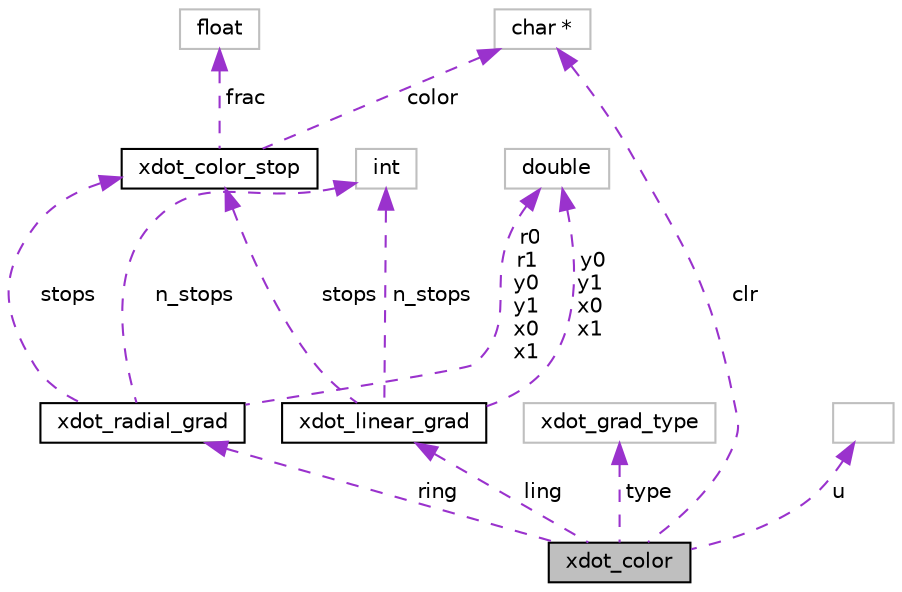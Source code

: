 digraph "xdot_color"
{
  bgcolor="transparent";
  edge [fontname="Helvetica",fontsize="10",labelfontname="Helvetica",labelfontsize="10"];
  node [fontname="Helvetica",fontsize="10",shape=record];
  Node1 [label="xdot_color",height=0.2,width=0.4,color="black", fillcolor="grey75", style="filled", fontcolor="black"];
  Node2 -> Node1 [dir="back",color="darkorchid3",fontsize="10",style="dashed",label=" ling" ,fontname="Helvetica"];
  Node2 [label="xdot_linear_grad",height=0.2,width=0.4,color="black",URL="$structxdot__linear__grad.html"];
  Node3 -> Node2 [dir="back",color="darkorchid3",fontsize="10",style="dashed",label=" y0\ny1\nx0\nx1" ,fontname="Helvetica"];
  Node3 [label="double",height=0.2,width=0.4,color="grey75"];
  Node4 -> Node2 [dir="back",color="darkorchid3",fontsize="10",style="dashed",label=" n_stops" ,fontname="Helvetica"];
  Node4 [label="int",height=0.2,width=0.4,color="grey75"];
  Node5 -> Node2 [dir="back",color="darkorchid3",fontsize="10",style="dashed",label=" stops" ,fontname="Helvetica"];
  Node5 [label="xdot_color_stop",height=0.2,width=0.4,color="black",URL="$structxdot__color__stop.html"];
  Node6 -> Node5 [dir="back",color="darkorchid3",fontsize="10",style="dashed",label=" frac" ,fontname="Helvetica"];
  Node6 [label="float",height=0.2,width=0.4,color="grey75"];
  Node7 -> Node5 [dir="back",color="darkorchid3",fontsize="10",style="dashed",label=" color" ,fontname="Helvetica"];
  Node7 [label="char *",height=0.2,width=0.4,color="grey75"];
  Node8 -> Node1 [dir="back",color="darkorchid3",fontsize="10",style="dashed",label=" type" ,fontname="Helvetica"];
  Node8 [label="xdot_grad_type",height=0.2,width=0.4,color="grey75"];
  Node9 -> Node1 [dir="back",color="darkorchid3",fontsize="10",style="dashed",label=" ring" ,fontname="Helvetica"];
  Node9 [label="xdot_radial_grad",height=0.2,width=0.4,color="black",URL="$structxdot__radial__grad.html"];
  Node3 -> Node9 [dir="back",color="darkorchid3",fontsize="10",style="dashed",label=" r0\nr1\ny0\ny1\nx0\nx1" ,fontname="Helvetica"];
  Node4 -> Node9 [dir="back",color="darkorchid3",fontsize="10",style="dashed",label=" n_stops" ,fontname="Helvetica"];
  Node5 -> Node9 [dir="back",color="darkorchid3",fontsize="10",style="dashed",label=" stops" ,fontname="Helvetica"];
  Node10 -> Node1 [dir="back",color="darkorchid3",fontsize="10",style="dashed",label=" u" ,fontname="Helvetica"];
  Node10 [label="",height=0.2,width=0.4,color="grey75"];
  Node7 -> Node1 [dir="back",color="darkorchid3",fontsize="10",style="dashed",label=" clr" ,fontname="Helvetica"];
}
